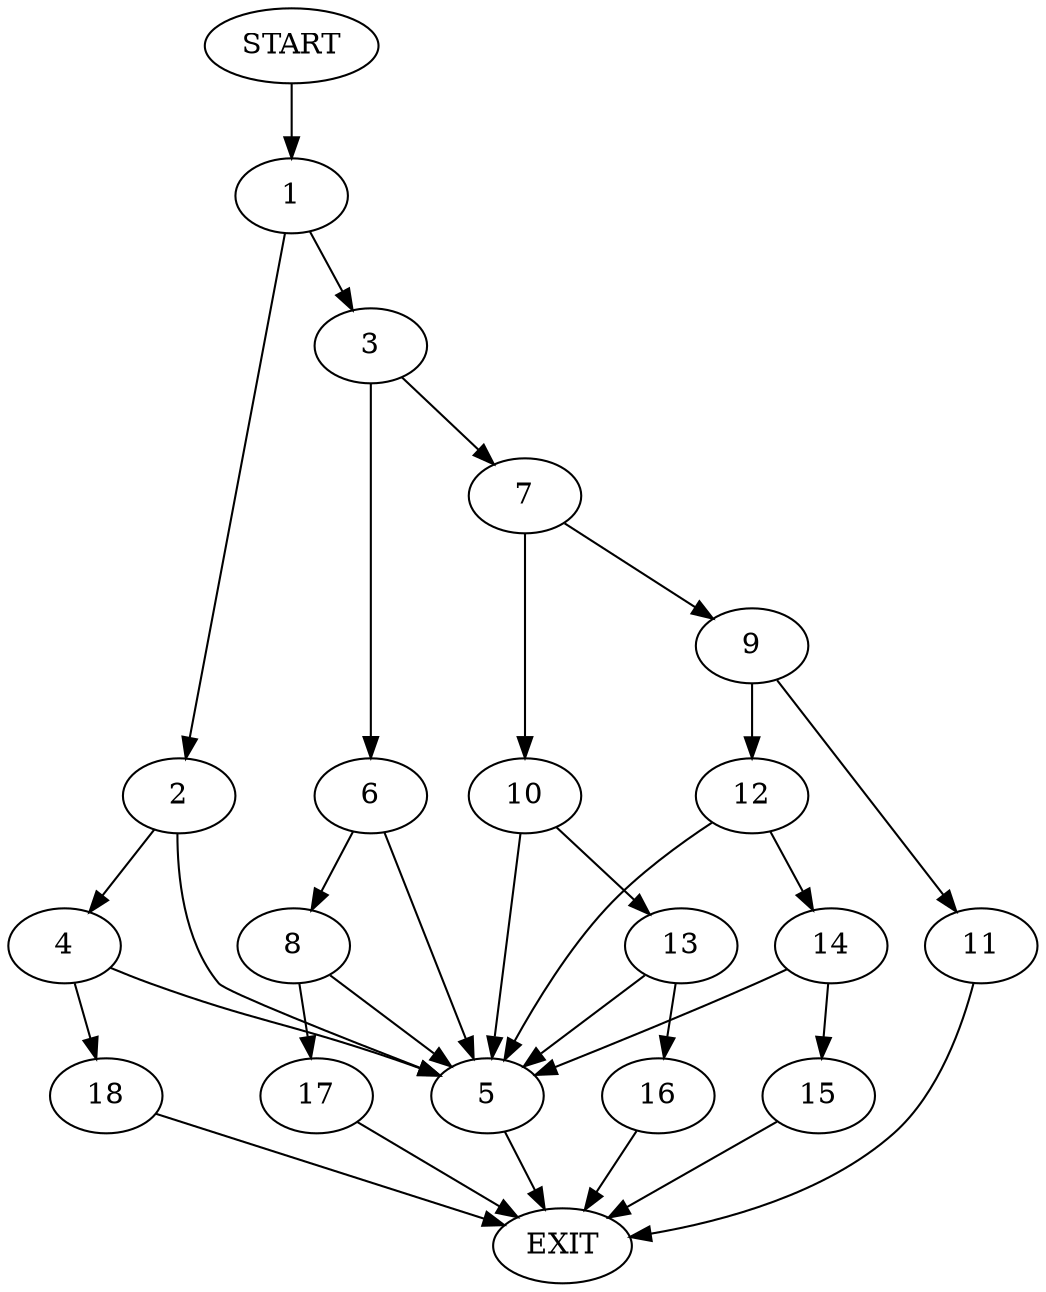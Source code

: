 digraph {
0 [label="START"]
19 [label="EXIT"]
0 -> 1
1 -> 2
1 -> 3
2 -> 4
2 -> 5
3 -> 6
3 -> 7
6 -> 8
6 -> 5
7 -> 9
7 -> 10
9 -> 11
9 -> 12
10 -> 13
10 -> 5
12 -> 14
12 -> 5
11 -> 19
14 -> 15
14 -> 5
5 -> 19
15 -> 19
13 -> 16
13 -> 5
16 -> 19
8 -> 17
8 -> 5
17 -> 19
4 -> 5
4 -> 18
18 -> 19
}
